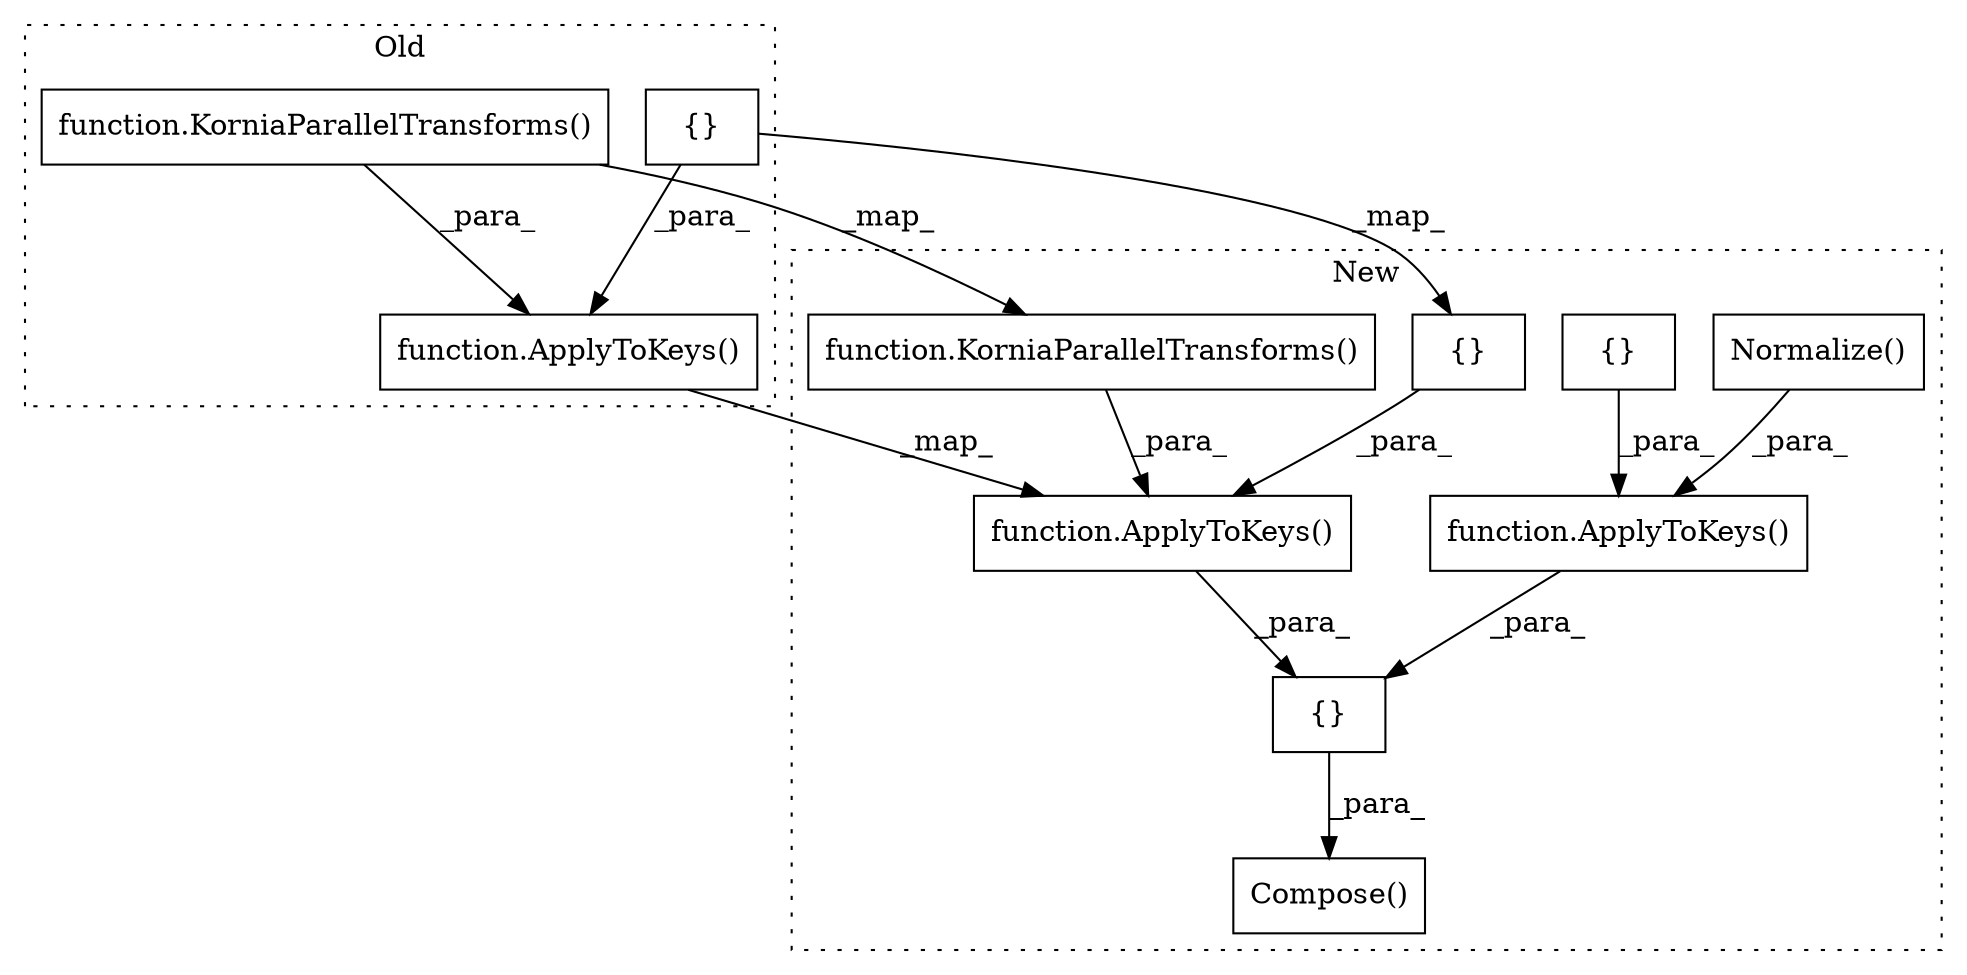 digraph G {
subgraph cluster0 {
1 [label="function.KorniaParallelTransforms()" a="75" s="1814,1959" l="42,14" shape="box"];
8 [label="function.ApplyToKeys()" a="75" s="1742,1973" l="25,11" shape="box"];
11 [label="{}" a="59" s="1767,1799" l="1,0" shape="box"];
label = "Old";
style="dotted";
}
subgraph cluster1 {
2 [label="function.KorniaParallelTransforms()" a="75" s="2027,2204" l="50,23" shape="box"];
3 [label="Compose()" a="75" s="1898,2364" l="23,10" shape="box"];
4 [label="{}" a="59" s="1921,2349" l="18,0" shape="box"];
5 [label="Normalize()" a="75" s="2294" l="54" shape="box"];
6 [label="{}" a="59" s="2276,2291" l="1,0" shape="box"];
7 [label="function.ApplyToKeys()" a="75" s="2264,2348" l="12,1" shape="box"];
9 [label="function.ApplyToKeys()" a="75" s="1939,2227" l="33,19" shape="box"];
10 [label="{}" a="59" s="1972,2004" l="1,0" shape="box"];
label = "New";
style="dotted";
}
1 -> 2 [label="_map_"];
1 -> 8 [label="_para_"];
2 -> 9 [label="_para_"];
4 -> 3 [label="_para_"];
5 -> 7 [label="_para_"];
6 -> 7 [label="_para_"];
7 -> 4 [label="_para_"];
8 -> 9 [label="_map_"];
9 -> 4 [label="_para_"];
10 -> 9 [label="_para_"];
11 -> 8 [label="_para_"];
11 -> 10 [label="_map_"];
}